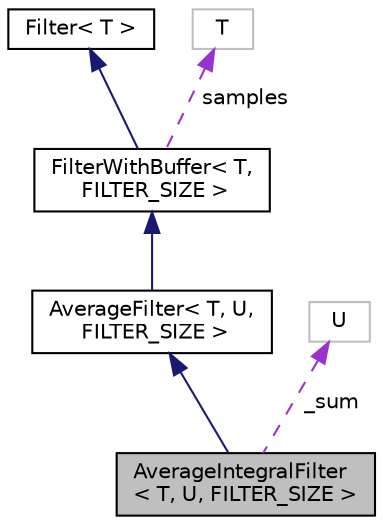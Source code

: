 digraph "AverageIntegralFilter&lt; T, U, FILTER_SIZE &gt;"
{
 // INTERACTIVE_SVG=YES
  edge [fontname="Helvetica",fontsize="10",labelfontname="Helvetica",labelfontsize="10"];
  node [fontname="Helvetica",fontsize="10",shape=record];
  Node1 [label="AverageIntegralFilter\l\< T, U, FILTER_SIZE \>",height=0.2,width=0.4,color="black", fillcolor="grey75", style="filled", fontcolor="black"];
  Node2 -> Node1 [dir="back",color="midnightblue",fontsize="10",style="solid",fontname="Helvetica"];
  Node2 [label="AverageFilter\< T, U,\l FILTER_SIZE \>",height=0.2,width=0.4,color="black", fillcolor="white", style="filled",URL="$classAverageFilter.html"];
  Node3 -> Node2 [dir="back",color="midnightblue",fontsize="10",style="solid",fontname="Helvetica"];
  Node3 [label="FilterWithBuffer\< T,\l FILTER_SIZE \>",height=0.2,width=0.4,color="black", fillcolor="white", style="filled",URL="$classFilterWithBuffer.html"];
  Node4 -> Node3 [dir="back",color="midnightblue",fontsize="10",style="solid",fontname="Helvetica"];
  Node4 [label="Filter\< T \>",height=0.2,width=0.4,color="black", fillcolor="white", style="filled",URL="$classFilter.html"];
  Node5 -> Node3 [dir="back",color="darkorchid3",fontsize="10",style="dashed",label=" samples" ,fontname="Helvetica"];
  Node5 [label="T",height=0.2,width=0.4,color="grey75", fillcolor="white", style="filled"];
  Node6 -> Node1 [dir="back",color="darkorchid3",fontsize="10",style="dashed",label=" _sum" ,fontname="Helvetica"];
  Node6 [label="U",height=0.2,width=0.4,color="grey75", fillcolor="white", style="filled"];
}
